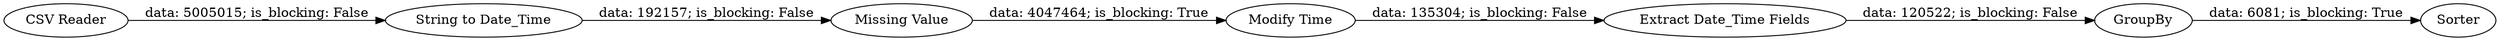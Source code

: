 digraph {
	"-8238689910576892671_19" [label="Modify Time"]
	"-8238689910576892671_21" [label=GroupBy]
	"-8238689910576892671_20" [label="Extract Date_Time Fields"]
	"-8238689910576892671_18" [label="Missing Value"]
	"-8238689910576892671_22" [label=Sorter]
	"-8238689910576892671_17" [label="String to Date_Time"]
	"-8238689910576892671_16" [label="CSV Reader"]
	"-8238689910576892671_19" -> "-8238689910576892671_20" [label="data: 135304; is_blocking: False"]
	"-8238689910576892671_18" -> "-8238689910576892671_19" [label="data: 4047464; is_blocking: True"]
	"-8238689910576892671_16" -> "-8238689910576892671_17" [label="data: 5005015; is_blocking: False"]
	"-8238689910576892671_20" -> "-8238689910576892671_21" [label="data: 120522; is_blocking: False"]
	"-8238689910576892671_21" -> "-8238689910576892671_22" [label="data: 6081; is_blocking: True"]
	"-8238689910576892671_17" -> "-8238689910576892671_18" [label="data: 192157; is_blocking: False"]
	rankdir=LR
}
